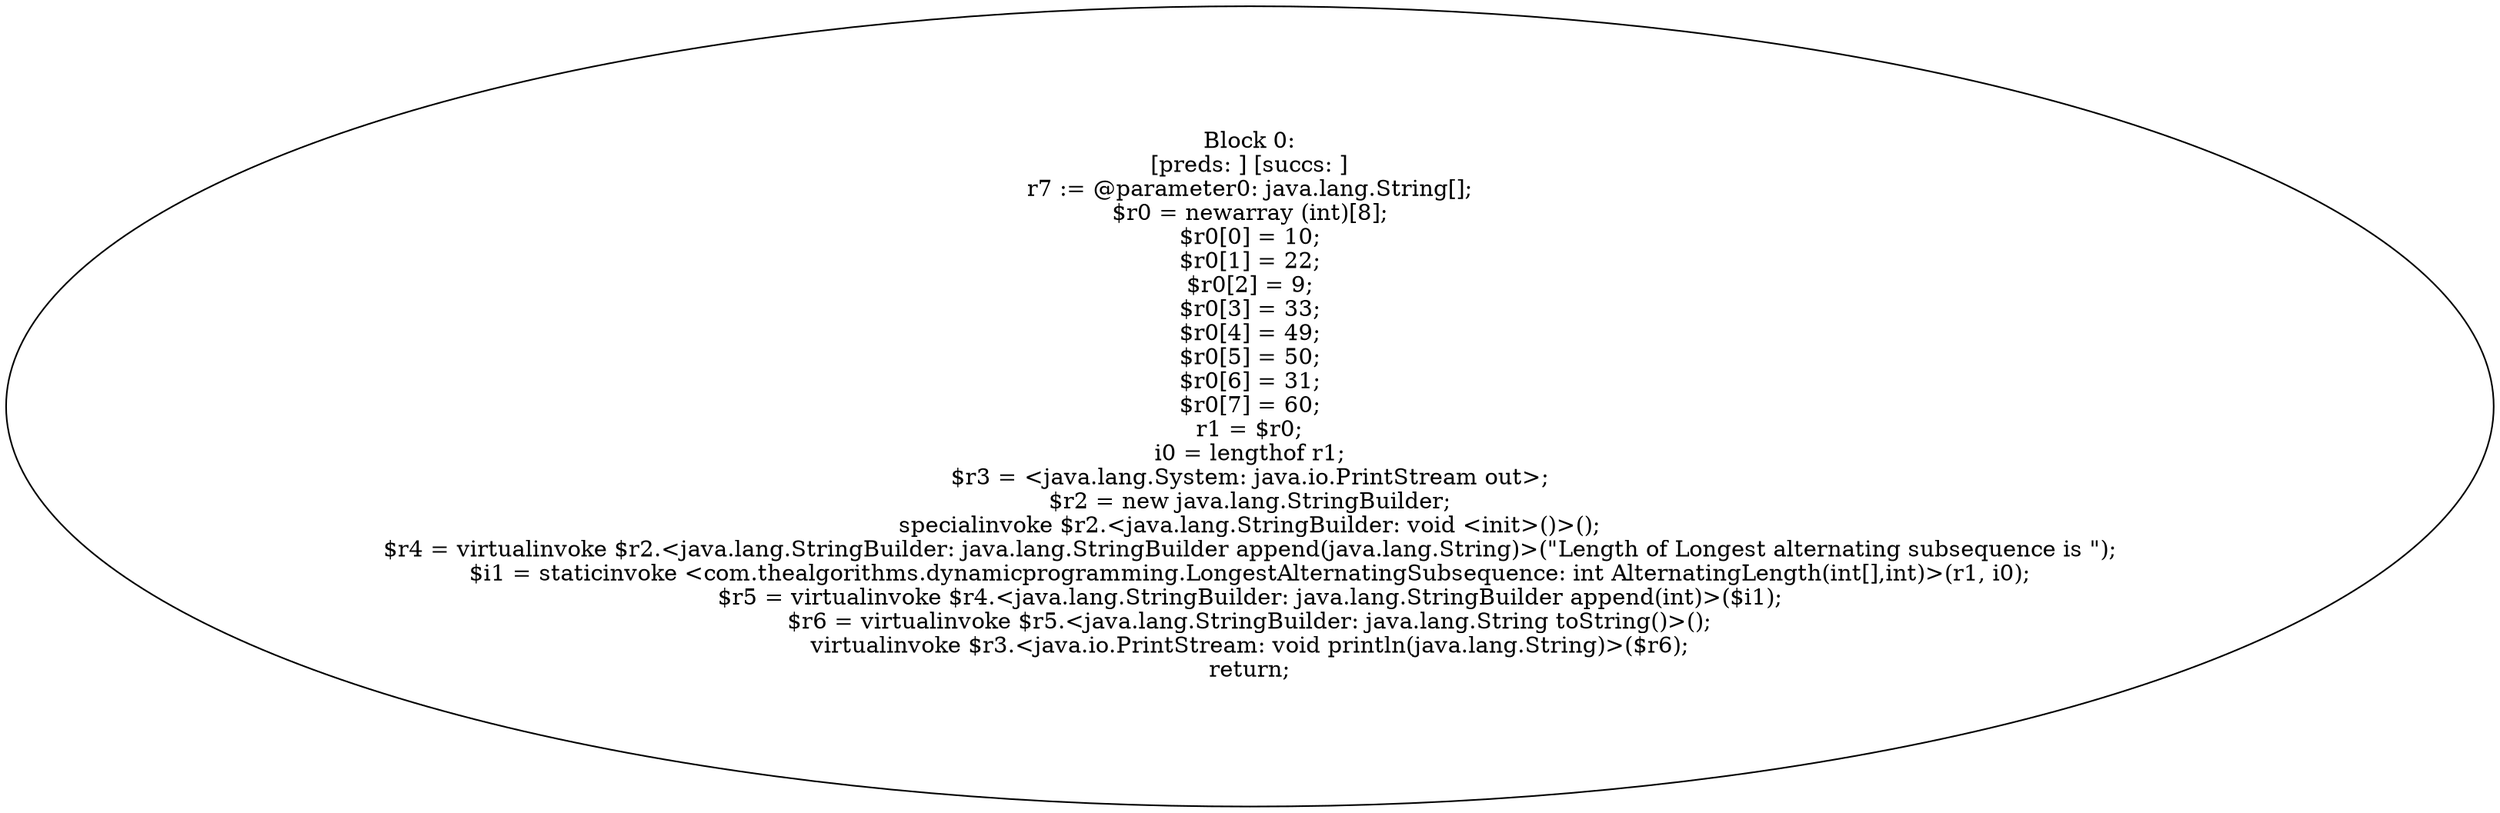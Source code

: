 digraph "unitGraph" {
    "Block 0:
[preds: ] [succs: ]
r7 := @parameter0: java.lang.String[];
$r0 = newarray (int)[8];
$r0[0] = 10;
$r0[1] = 22;
$r0[2] = 9;
$r0[3] = 33;
$r0[4] = 49;
$r0[5] = 50;
$r0[6] = 31;
$r0[7] = 60;
r1 = $r0;
i0 = lengthof r1;
$r3 = <java.lang.System: java.io.PrintStream out>;
$r2 = new java.lang.StringBuilder;
specialinvoke $r2.<java.lang.StringBuilder: void <init>()>();
$r4 = virtualinvoke $r2.<java.lang.StringBuilder: java.lang.StringBuilder append(java.lang.String)>(\"Length of Longest alternating subsequence is \");
$i1 = staticinvoke <com.thealgorithms.dynamicprogramming.LongestAlternatingSubsequence: int AlternatingLength(int[],int)>(r1, i0);
$r5 = virtualinvoke $r4.<java.lang.StringBuilder: java.lang.StringBuilder append(int)>($i1);
$r6 = virtualinvoke $r5.<java.lang.StringBuilder: java.lang.String toString()>();
virtualinvoke $r3.<java.io.PrintStream: void println(java.lang.String)>($r6);
return;
"
}
